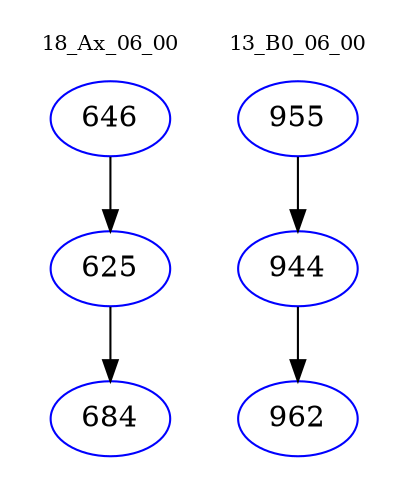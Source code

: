 digraph{
subgraph cluster_0 {
color = white
label = "18_Ax_06_00";
fontsize=10;
T0_646 [label="646", color="blue"]
T0_646 -> T0_625 [color="black"]
T0_625 [label="625", color="blue"]
T0_625 -> T0_684 [color="black"]
T0_684 [label="684", color="blue"]
}
subgraph cluster_1 {
color = white
label = "13_B0_06_00";
fontsize=10;
T1_955 [label="955", color="blue"]
T1_955 -> T1_944 [color="black"]
T1_944 [label="944", color="blue"]
T1_944 -> T1_962 [color="black"]
T1_962 [label="962", color="blue"]
}
}
